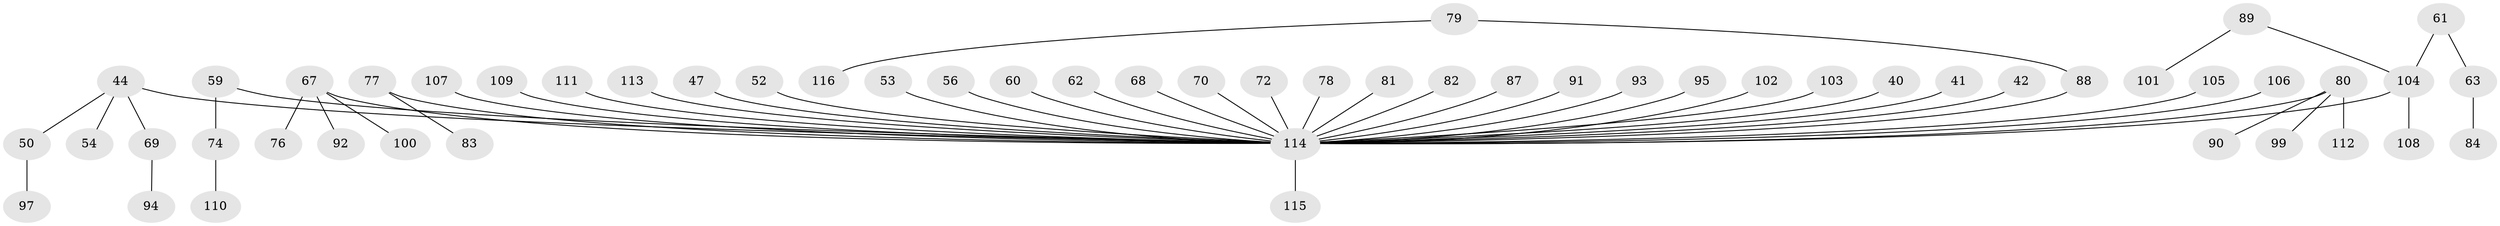 // original degree distribution, {8: 0.008620689655172414, 9: 0.008620689655172414, 3: 0.1206896551724138, 5: 0.034482758620689655, 6: 0.017241379310344827, 2: 0.23275862068965517, 4: 0.05172413793103448, 1: 0.5258620689655172}
// Generated by graph-tools (version 1.1) at 2025/56/03/04/25 21:56:46]
// undirected, 58 vertices, 57 edges
graph export_dot {
graph [start="1"]
  node [color=gray90,style=filled];
  40;
  41;
  42;
  44;
  47;
  50;
  52;
  53;
  54;
  56;
  59;
  60;
  61;
  62;
  63;
  67 [super="+64"];
  68;
  69;
  70;
  72;
  74;
  76;
  77;
  78;
  79;
  80 [super="+65+71"];
  81;
  82;
  83;
  84;
  87;
  88 [super="+32"];
  89 [super="+43"];
  90;
  91;
  92;
  93;
  94;
  95;
  97;
  99;
  100;
  101;
  102;
  103;
  104 [super="+49+39+55"];
  105;
  106;
  107;
  108;
  109;
  110;
  111;
  112;
  113;
  114 [super="+19+26+25+27+45+85+46+98+36+38"];
  115;
  116;
  40 -- 114;
  41 -- 114;
  42 -- 114;
  44 -- 50;
  44 -- 54;
  44 -- 69;
  44 -- 114;
  47 -- 114;
  50 -- 97;
  52 -- 114;
  53 -- 114;
  56 -- 114;
  59 -- 74;
  59 -- 114;
  60 -- 114;
  61 -- 63;
  61 -- 104;
  62 -- 114;
  63 -- 84;
  67 -- 92;
  67 -- 100;
  67 -- 76;
  67 -- 114;
  68 -- 114;
  69 -- 94;
  70 -- 114;
  72 -- 114;
  74 -- 110;
  77 -- 83;
  77 -- 114;
  78 -- 114;
  79 -- 116;
  79 -- 88;
  80 -- 112;
  80 -- 99;
  80 -- 90;
  80 -- 114;
  81 -- 114;
  82 -- 114;
  87 -- 114;
  88 -- 114;
  89 -- 104;
  89 -- 101;
  91 -- 114;
  93 -- 114;
  95 -- 114;
  102 -- 114;
  103 -- 114;
  104 -- 108;
  104 -- 114;
  105 -- 114;
  106 -- 114;
  107 -- 114;
  109 -- 114;
  111 -- 114;
  113 -- 114;
  114 -- 115;
}

